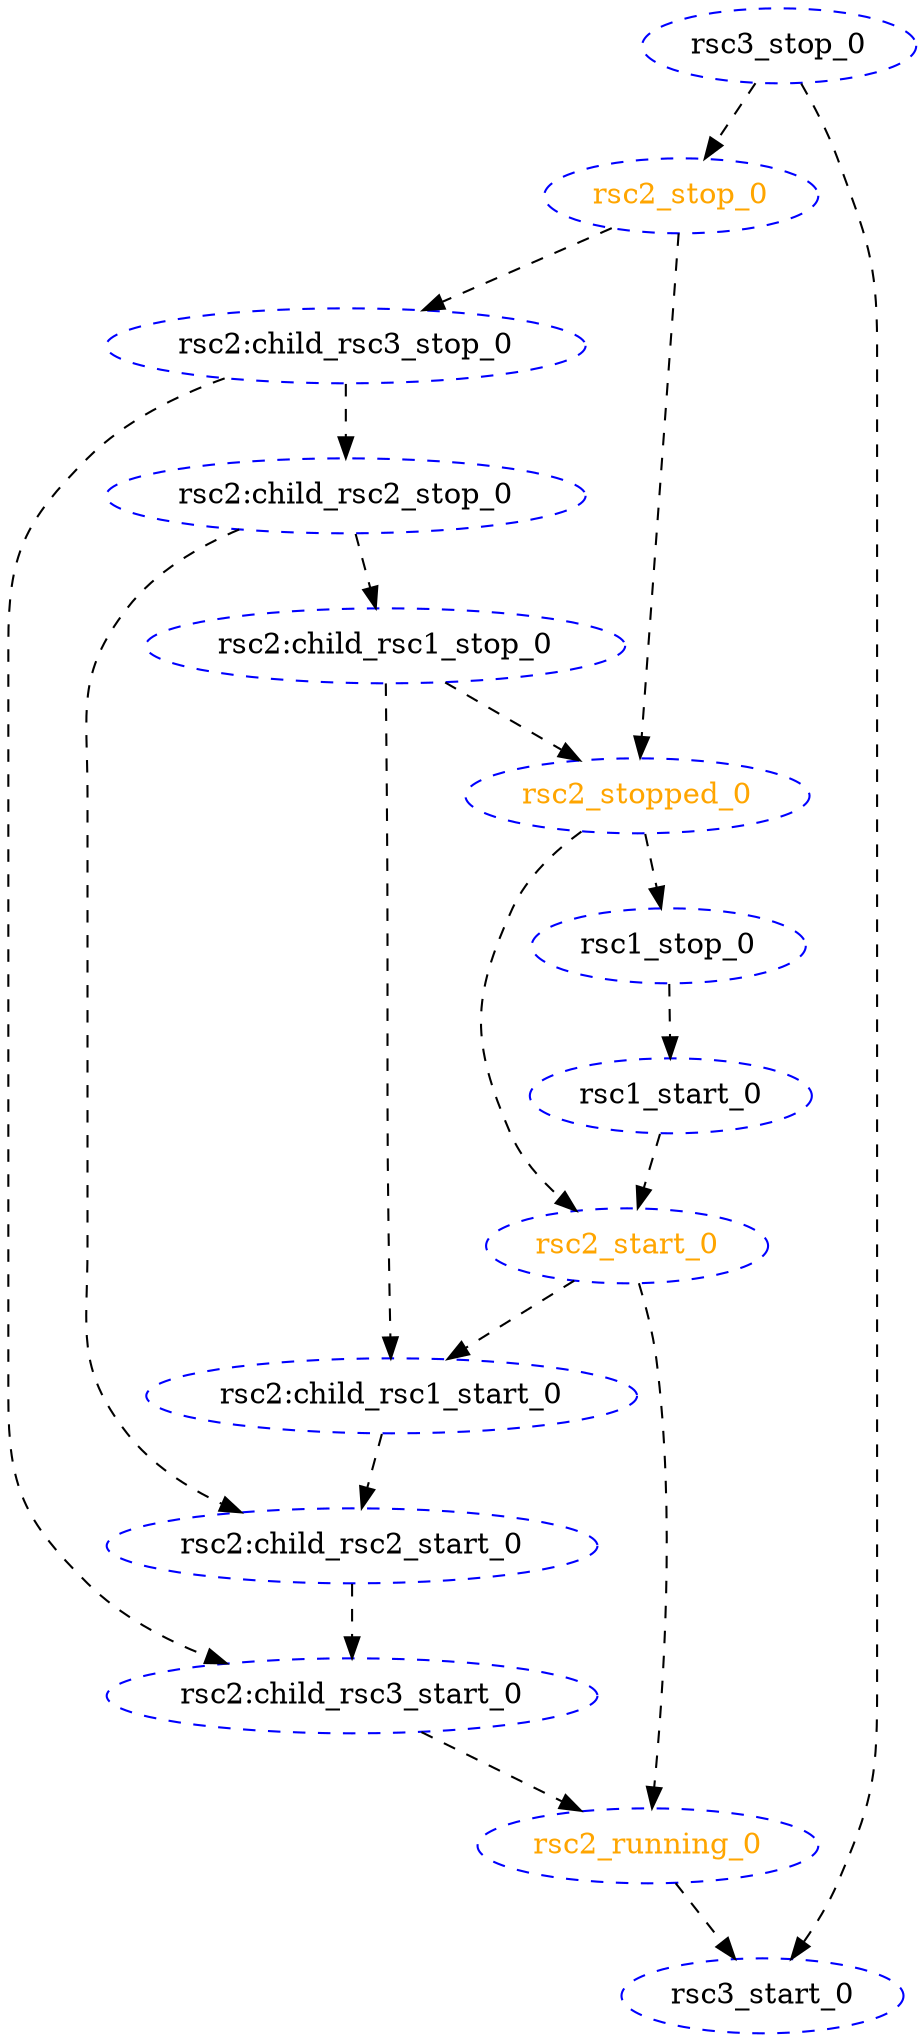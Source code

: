 digraph "g" {
	size = "30,30"
"rsc1_stop_0" [ style="dashed" color="blue" fontcolor="black" ]
"rsc1_start_0" [ style="dashed" color="blue" fontcolor="black" ]
"rsc2:child_rsc1_stop_0" [ style="dashed" color="blue" fontcolor="black" ]
"rsc2:child_rsc1_start_0" [ style="dashed" color="blue" fontcolor="black" ]
"rsc2:child_rsc2_stop_0" [ style="dashed" color="blue" fontcolor="black" ]
"rsc2:child_rsc2_start_0" [ style="dashed" color="blue" fontcolor="black" ]
"rsc2:child_rsc3_stop_0" [ style="dashed" color="blue" fontcolor="black" ]
"rsc2:child_rsc3_start_0" [ style="dashed" color="blue" fontcolor="black" ]
"rsc2_start_0" [ style="dashed" color="blue" fontcolor="orange" ]
"rsc2_running_0" [ style="dashed" color="blue" fontcolor="orange" ]
"rsc2_stop_0" [ style="dashed" color="blue" fontcolor="orange" ]
"rsc2_stopped_0" [ style="dashed" color="blue" fontcolor="orange" ]
"rsc3_stop_0" [ style="dashed" color="blue" fontcolor="black" ]
"rsc3_start_0" [ style="dashed" color="blue" fontcolor="black" ]
"rsc2_stopped_0" -> "rsc1_stop_0" [ style = dashed]
"rsc1_stop_0" -> "rsc1_start_0" [ style = dashed]
"rsc2:child_rsc2_stop_0" -> "rsc2:child_rsc1_stop_0" [ style = dashed]
"rsc2:child_rsc1_stop_0" -> "rsc2:child_rsc1_start_0" [ style = dashed]
"rsc2_start_0" -> "rsc2:child_rsc1_start_0" [ style = dashed]
"rsc2:child_rsc3_stop_0" -> "rsc2:child_rsc2_stop_0" [ style = dashed]
"rsc2:child_rsc2_stop_0" -> "rsc2:child_rsc2_start_0" [ style = dashed]
"rsc2:child_rsc1_start_0" -> "rsc2:child_rsc2_start_0" [ style = dashed]
"rsc2_stop_0" -> "rsc2:child_rsc3_stop_0" [ style = dashed]
"rsc2:child_rsc3_stop_0" -> "rsc2:child_rsc3_start_0" [ style = dashed]
"rsc2:child_rsc2_start_0" -> "rsc2:child_rsc3_start_0" [ style = dashed]
"rsc1_start_0" -> "rsc2_start_0" [ style = dashed]
"rsc2_stopped_0" -> "rsc2_start_0" [ style = dashed]
"rsc2_start_0" -> "rsc2_running_0" [ style = dashed]
"rsc2:child_rsc3_start_0" -> "rsc2_running_0" [ style = dashed]
"rsc3_stop_0" -> "rsc2_stop_0" [ style = dashed]
"rsc2_stop_0" -> "rsc2_stopped_0" [ style = dashed]
"rsc2:child_rsc1_stop_0" -> "rsc2_stopped_0" [ style = dashed]
"rsc2_running_0" -> "rsc3_start_0" [ style = dashed]
"rsc3_stop_0" -> "rsc3_start_0" [ style = dashed]
}
